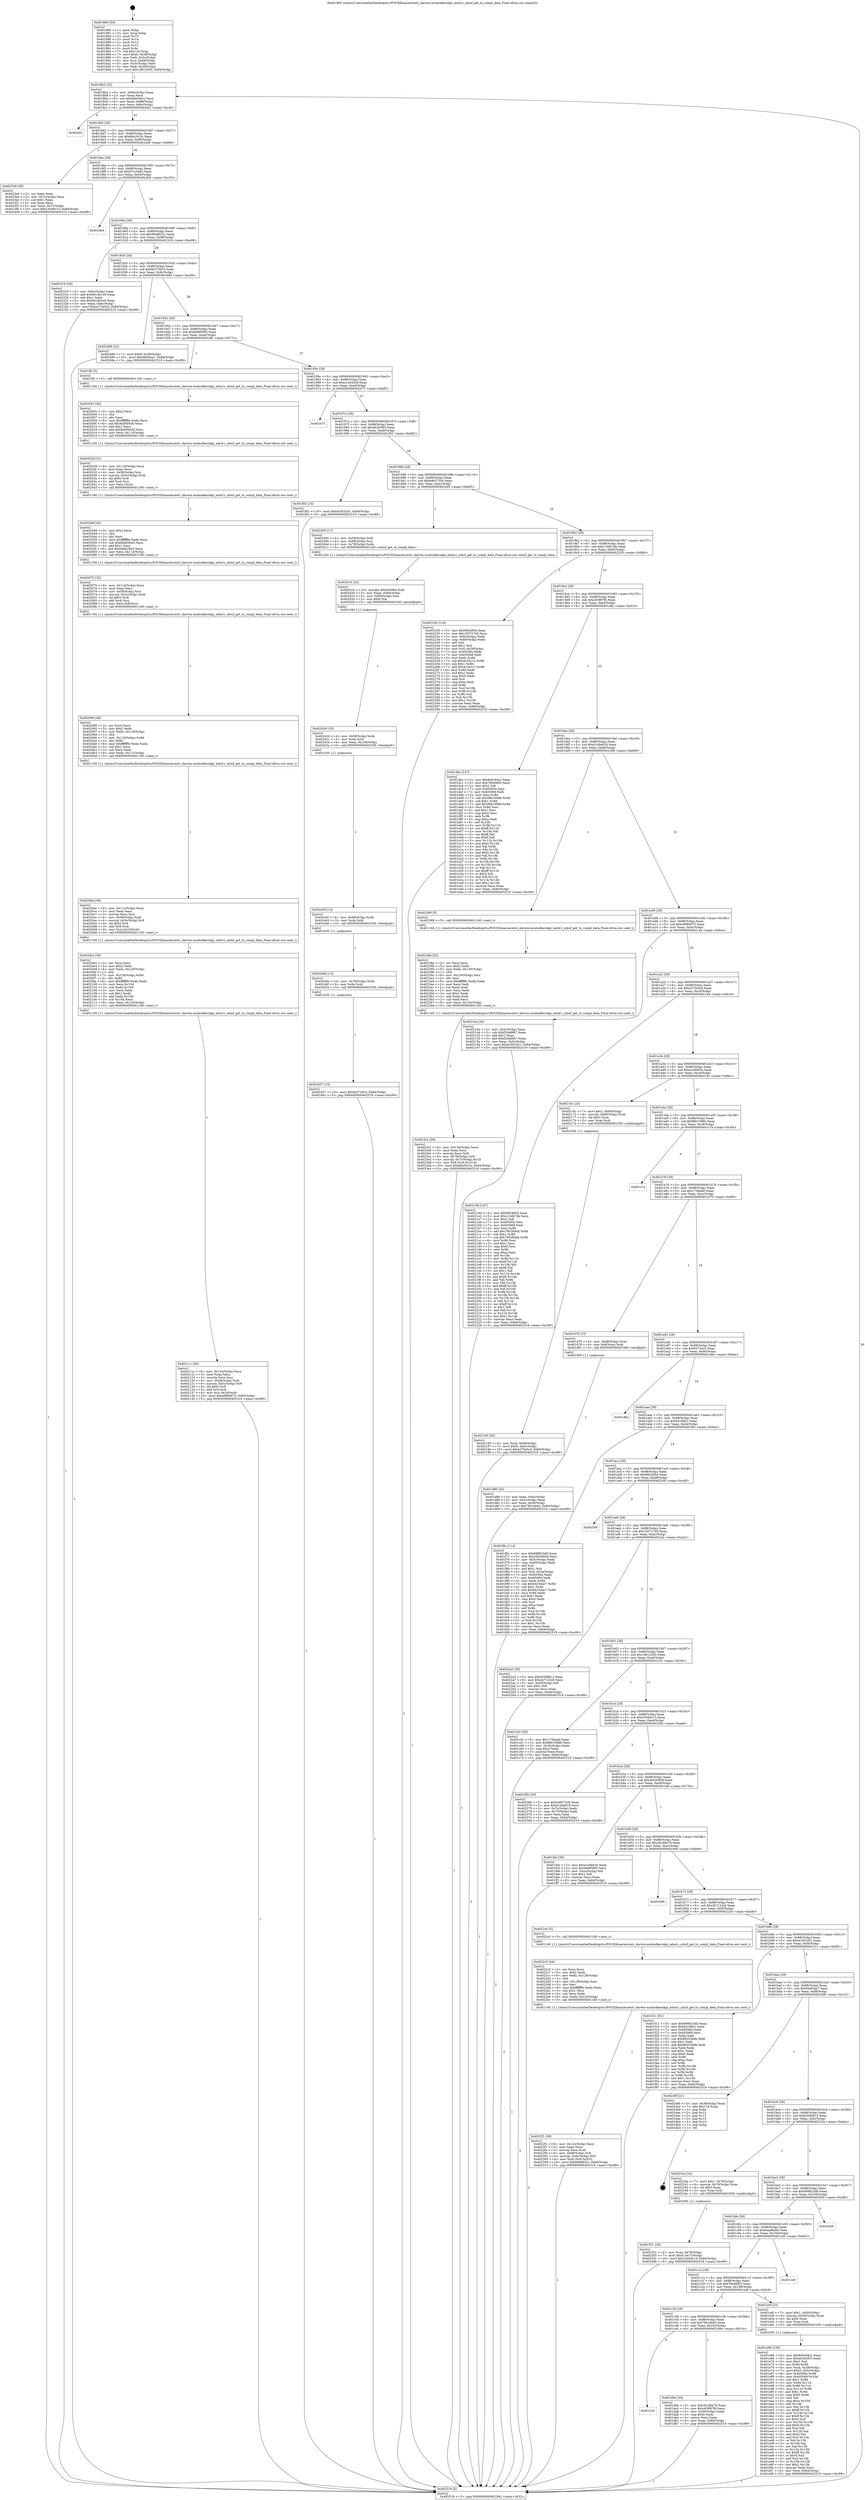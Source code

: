 digraph "0x401880" {
  label = "0x401880 (/mnt/c/Users/mathe/Desktop/tcc/POCII/binaries/extr_darwin-xnubsdkernkpi_mbuf.c_mbuf_get_tx_compl_data_Final-ollvm.out::main(0))"
  labelloc = "t"
  node[shape=record]

  Entry [label="",width=0.3,height=0.3,shape=circle,fillcolor=black,style=filled]
  "0x4018b2" [label="{
     0x4018b2 [32]\l
     | [instrs]\l
     &nbsp;&nbsp;0x4018b2 \<+6\>: mov -0x84(%rbp),%eax\l
     &nbsp;&nbsp;0x4018b8 \<+2\>: mov %eax,%ecx\l
     &nbsp;&nbsp;0x4018ba \<+6\>: sub $0x840c94c2,%ecx\l
     &nbsp;&nbsp;0x4018c0 \<+6\>: mov %eax,-0x88(%rbp)\l
     &nbsp;&nbsp;0x4018c6 \<+6\>: mov %ecx,-0x8c(%rbp)\l
     &nbsp;&nbsp;0x4018cc \<+6\>: je 00000000004024cf \<main+0xc4f\>\l
  }"]
  "0x4024cf" [label="{
     0x4024cf\l
  }", style=dashed]
  "0x4018d2" [label="{
     0x4018d2 [28]\l
     | [instrs]\l
     &nbsp;&nbsp;0x4018d2 \<+5\>: jmp 00000000004018d7 \<main+0x57\>\l
     &nbsp;&nbsp;0x4018d7 \<+6\>: mov -0x88(%rbp),%eax\l
     &nbsp;&nbsp;0x4018dd \<+5\>: sub $0x8da35c3c,%eax\l
     &nbsp;&nbsp;0x4018e2 \<+6\>: mov %eax,-0x90(%rbp)\l
     &nbsp;&nbsp;0x4018e8 \<+6\>: je 00000000004023e9 \<main+0xb69\>\l
  }"]
  Exit [label="",width=0.3,height=0.3,shape=circle,fillcolor=black,style=filled,peripheries=2]
  "0x4023e9" [label="{
     0x4023e9 [28]\l
     | [instrs]\l
     &nbsp;&nbsp;0x4023e9 \<+2\>: xor %eax,%eax\l
     &nbsp;&nbsp;0x4023eb \<+3\>: mov -0x7c(%rbp),%ecx\l
     &nbsp;&nbsp;0x4023ee \<+3\>: sub $0x1,%eax\l
     &nbsp;&nbsp;0x4023f1 \<+2\>: sub %eax,%ecx\l
     &nbsp;&nbsp;0x4023f3 \<+3\>: mov %ecx,-0x7c(%rbp)\l
     &nbsp;&nbsp;0x4023f6 \<+10\>: movl $0x23449c13,-0x84(%rbp)\l
     &nbsp;&nbsp;0x402400 \<+5\>: jmp 0000000000402519 \<main+0xc99\>\l
  }"]
  "0x4018ee" [label="{
     0x4018ee [28]\l
     | [instrs]\l
     &nbsp;&nbsp;0x4018ee \<+5\>: jmp 00000000004018f3 \<main+0x73\>\l
     &nbsp;&nbsp;0x4018f3 \<+6\>: mov -0x88(%rbp),%eax\l
     &nbsp;&nbsp;0x4018f9 \<+5\>: sub $0x97cc5a45,%eax\l
     &nbsp;&nbsp;0x4018fe \<+6\>: mov %eax,-0x94(%rbp)\l
     &nbsp;&nbsp;0x401904 \<+6\>: je 00000000004024b4 \<main+0xc34\>\l
  }"]
  "0x402457" [label="{
     0x402457 [15]\l
     | [instrs]\l
     &nbsp;&nbsp;0x402457 \<+10\>: movl $0x9a3700c3,-0x84(%rbp)\l
     &nbsp;&nbsp;0x402461 \<+5\>: jmp 0000000000402519 \<main+0xc99\>\l
  }"]
  "0x4024b4" [label="{
     0x4024b4\l
  }", style=dashed]
  "0x40190a" [label="{
     0x40190a [28]\l
     | [instrs]\l
     &nbsp;&nbsp;0x40190a \<+5\>: jmp 000000000040190f \<main+0x8f\>\l
     &nbsp;&nbsp;0x40190f \<+6\>: mov -0x88(%rbp),%eax\l
     &nbsp;&nbsp;0x401915 \<+5\>: sub $0x9948832c,%eax\l
     &nbsp;&nbsp;0x40191a \<+6\>: mov %eax,-0x98(%rbp)\l
     &nbsp;&nbsp;0x401920 \<+6\>: je 0000000000402318 \<main+0xa98\>\l
  }"]
  "0x40244b" [label="{
     0x40244b [12]\l
     | [instrs]\l
     &nbsp;&nbsp;0x40244b \<+4\>: mov -0x78(%rbp),%rdx\l
     &nbsp;&nbsp;0x40244f \<+3\>: mov %rdx,%rdi\l
     &nbsp;&nbsp;0x402452 \<+5\>: call 0000000000401030 \<free@plt\>\l
     | [calls]\l
     &nbsp;&nbsp;0x401030 \{1\} (unknown)\l
  }"]
  "0x402318" [label="{
     0x402318 [34]\l
     | [instrs]\l
     &nbsp;&nbsp;0x402318 \<+3\>: mov -0x6c(%rbp),%eax\l
     &nbsp;&nbsp;0x40231b \<+5\>: add $0x9d14b1e0,%eax\l
     &nbsp;&nbsp;0x402320 \<+3\>: add $0x1,%eax\l
     &nbsp;&nbsp;0x402323 \<+5\>: sub $0x9d14b1e0,%eax\l
     &nbsp;&nbsp;0x402328 \<+3\>: mov %eax,-0x6c(%rbp)\l
     &nbsp;&nbsp;0x40232b \<+10\>: movl $0xe275e5cd,-0x84(%rbp)\l
     &nbsp;&nbsp;0x402335 \<+5\>: jmp 0000000000402519 \<main+0xc99\>\l
  }"]
  "0x401926" [label="{
     0x401926 [28]\l
     | [instrs]\l
     &nbsp;&nbsp;0x401926 \<+5\>: jmp 000000000040192b \<main+0xab\>\l
     &nbsp;&nbsp;0x40192b \<+6\>: mov -0x88(%rbp),%eax\l
     &nbsp;&nbsp;0x401931 \<+5\>: sub $0x9a3700c3,%eax\l
     &nbsp;&nbsp;0x401936 \<+6\>: mov %eax,-0x9c(%rbp)\l
     &nbsp;&nbsp;0x40193c \<+6\>: je 0000000000402489 \<main+0xc09\>\l
  }"]
  "0x40243f" [label="{
     0x40243f [12]\l
     | [instrs]\l
     &nbsp;&nbsp;0x40243f \<+4\>: mov -0x68(%rbp),%rdx\l
     &nbsp;&nbsp;0x402443 \<+3\>: mov %rdx,%rdi\l
     &nbsp;&nbsp;0x402446 \<+5\>: call 0000000000401030 \<free@plt\>\l
     | [calls]\l
     &nbsp;&nbsp;0x401030 \{1\} (unknown)\l
  }"]
  "0x402489" [label="{
     0x402489 [22]\l
     | [instrs]\l
     &nbsp;&nbsp;0x402489 \<+7\>: movl $0x0,-0x38(%rbp)\l
     &nbsp;&nbsp;0x402490 \<+10\>: movl $0x5fa00aa7,-0x84(%rbp)\l
     &nbsp;&nbsp;0x40249a \<+5\>: jmp 0000000000402519 \<main+0xc99\>\l
  }"]
  "0x401942" [label="{
     0x401942 [28]\l
     | [instrs]\l
     &nbsp;&nbsp;0x401942 \<+5\>: jmp 0000000000401947 \<main+0xc7\>\l
     &nbsp;&nbsp;0x401947 \<+6\>: mov -0x88(%rbp),%eax\l
     &nbsp;&nbsp;0x40194d \<+5\>: sub $0x9a685f05,%eax\l
     &nbsp;&nbsp;0x401952 \<+6\>: mov %eax,-0xa0(%rbp)\l
     &nbsp;&nbsp;0x401958 \<+6\>: je 0000000000401ffc \<main+0x77c\>\l
  }"]
  "0x40242d" [label="{
     0x40242d [18]\l
     | [instrs]\l
     &nbsp;&nbsp;0x40242d \<+4\>: mov -0x58(%rbp),%rdx\l
     &nbsp;&nbsp;0x402431 \<+3\>: mov %rdx,%rdi\l
     &nbsp;&nbsp;0x402434 \<+6\>: mov %eax,-0x138(%rbp)\l
     &nbsp;&nbsp;0x40243a \<+5\>: call 0000000000401030 \<free@plt\>\l
     | [calls]\l
     &nbsp;&nbsp;0x401030 \{1\} (unknown)\l
  }"]
  "0x401ffc" [label="{
     0x401ffc [5]\l
     | [instrs]\l
     &nbsp;&nbsp;0x401ffc \<+5\>: call 0000000000401160 \<next_i\>\l
     | [calls]\l
     &nbsp;&nbsp;0x401160 \{1\} (/mnt/c/Users/mathe/Desktop/tcc/POCII/binaries/extr_darwin-xnubsdkernkpi_mbuf.c_mbuf_get_tx_compl_data_Final-ollvm.out::next_i)\l
  }"]
  "0x40195e" [label="{
     0x40195e [28]\l
     | [instrs]\l
     &nbsp;&nbsp;0x40195e \<+5\>: jmp 0000000000401963 \<main+0xe3\>\l
     &nbsp;&nbsp;0x401963 \<+6\>: mov -0x88(%rbp),%eax\l
     &nbsp;&nbsp;0x401969 \<+5\>: sub $0xa14445c8,%eax\l
     &nbsp;&nbsp;0x40196e \<+6\>: mov %eax,-0xa4(%rbp)\l
     &nbsp;&nbsp;0x401974 \<+6\>: je 0000000000402475 \<main+0xbf5\>\l
  }"]
  "0x402416" [label="{
     0x402416 [23]\l
     | [instrs]\l
     &nbsp;&nbsp;0x402416 \<+10\>: movabs $0x4030b6,%rdi\l
     &nbsp;&nbsp;0x402420 \<+3\>: mov %eax,-0x80(%rbp)\l
     &nbsp;&nbsp;0x402423 \<+3\>: mov -0x80(%rbp),%esi\l
     &nbsp;&nbsp;0x402426 \<+2\>: mov $0x0,%al\l
     &nbsp;&nbsp;0x402428 \<+5\>: call 0000000000401040 \<printf@plt\>\l
     | [calls]\l
     &nbsp;&nbsp;0x401040 \{1\} (unknown)\l
  }"]
  "0x402475" [label="{
     0x402475\l
  }", style=dashed]
  "0x40197a" [label="{
     0x40197a [28]\l
     | [instrs]\l
     &nbsp;&nbsp;0x40197a \<+5\>: jmp 000000000040197f \<main+0xff\>\l
     &nbsp;&nbsp;0x40197f \<+6\>: mov -0x88(%rbp),%eax\l
     &nbsp;&nbsp;0x401985 \<+5\>: sub $0xa629cf03,%eax\l
     &nbsp;&nbsp;0x40198a \<+6\>: mov %eax,-0xa8(%rbp)\l
     &nbsp;&nbsp;0x401990 \<+6\>: je 0000000000401f02 \<main+0x682\>\l
  }"]
  "0x4023c2" [label="{
     0x4023c2 [39]\l
     | [instrs]\l
     &nbsp;&nbsp;0x4023c2 \<+6\>: mov -0x134(%rbp),%ecx\l
     &nbsp;&nbsp;0x4023c8 \<+3\>: imul %eax,%ecx\l
     &nbsp;&nbsp;0x4023cb \<+3\>: movslq %ecx,%r8\l
     &nbsp;&nbsp;0x4023ce \<+4\>: mov -0x78(%rbp),%r9\l
     &nbsp;&nbsp;0x4023d2 \<+4\>: movslq -0x7c(%rbp),%r10\l
     &nbsp;&nbsp;0x4023d6 \<+4\>: mov %r8,(%r9,%r10,8)\l
     &nbsp;&nbsp;0x4023da \<+10\>: movl $0x8da35c3c,-0x84(%rbp)\l
     &nbsp;&nbsp;0x4023e4 \<+5\>: jmp 0000000000402519 \<main+0xc99\>\l
  }"]
  "0x401f02" [label="{
     0x401f02 [15]\l
     | [instrs]\l
     &nbsp;&nbsp;0x401f02 \<+10\>: movl $0x4c5032b1,-0x84(%rbp)\l
     &nbsp;&nbsp;0x401f0c \<+5\>: jmp 0000000000402519 \<main+0xc99\>\l
  }"]
  "0x401996" [label="{
     0x401996 [28]\l
     | [instrs]\l
     &nbsp;&nbsp;0x401996 \<+5\>: jmp 000000000040199b \<main+0x11b\>\l
     &nbsp;&nbsp;0x40199b \<+6\>: mov -0x88(%rbp),%eax\l
     &nbsp;&nbsp;0x4019a1 \<+5\>: sub $0xb46575cb,%eax\l
     &nbsp;&nbsp;0x4019a6 \<+6\>: mov %eax,-0xac(%rbp)\l
     &nbsp;&nbsp;0x4019ac \<+6\>: je 0000000000402405 \<main+0xb85\>\l
  }"]
  "0x40238e" [label="{
     0x40238e [52]\l
     | [instrs]\l
     &nbsp;&nbsp;0x40238e \<+2\>: xor %ecx,%ecx\l
     &nbsp;&nbsp;0x402390 \<+5\>: mov $0x2,%edx\l
     &nbsp;&nbsp;0x402395 \<+6\>: mov %edx,-0x130(%rbp)\l
     &nbsp;&nbsp;0x40239b \<+1\>: cltd\l
     &nbsp;&nbsp;0x40239c \<+6\>: mov -0x130(%rbp),%esi\l
     &nbsp;&nbsp;0x4023a2 \<+2\>: idiv %esi\l
     &nbsp;&nbsp;0x4023a4 \<+6\>: imul $0xfffffffe,%edx,%edx\l
     &nbsp;&nbsp;0x4023aa \<+2\>: mov %ecx,%edi\l
     &nbsp;&nbsp;0x4023ac \<+2\>: sub %edx,%edi\l
     &nbsp;&nbsp;0x4023ae \<+2\>: mov %ecx,%edx\l
     &nbsp;&nbsp;0x4023b0 \<+3\>: sub $0x1,%edx\l
     &nbsp;&nbsp;0x4023b3 \<+2\>: add %edx,%edi\l
     &nbsp;&nbsp;0x4023b5 \<+2\>: sub %edi,%ecx\l
     &nbsp;&nbsp;0x4023b7 \<+6\>: mov %ecx,-0x134(%rbp)\l
     &nbsp;&nbsp;0x4023bd \<+5\>: call 0000000000401160 \<next_i\>\l
     | [calls]\l
     &nbsp;&nbsp;0x401160 \{1\} (/mnt/c/Users/mathe/Desktop/tcc/POCII/binaries/extr_darwin-xnubsdkernkpi_mbuf.c_mbuf_get_tx_compl_data_Final-ollvm.out::next_i)\l
  }"]
  "0x402405" [label="{
     0x402405 [17]\l
     | [instrs]\l
     &nbsp;&nbsp;0x402405 \<+4\>: mov -0x58(%rbp),%rdi\l
     &nbsp;&nbsp;0x402409 \<+4\>: mov -0x68(%rbp),%rsi\l
     &nbsp;&nbsp;0x40240d \<+4\>: mov -0x78(%rbp),%rdx\l
     &nbsp;&nbsp;0x402411 \<+5\>: call 0000000000401240 \<mbuf_get_tx_compl_data\>\l
     | [calls]\l
     &nbsp;&nbsp;0x401240 \{1\} (/mnt/c/Users/mathe/Desktop/tcc/POCII/binaries/extr_darwin-xnubsdkernkpi_mbuf.c_mbuf_get_tx_compl_data_Final-ollvm.out::mbuf_get_tx_compl_data)\l
  }"]
  "0x4019b2" [label="{
     0x4019b2 [28]\l
     | [instrs]\l
     &nbsp;&nbsp;0x4019b2 \<+5\>: jmp 00000000004019b7 \<main+0x137\>\l
     &nbsp;&nbsp;0x4019b7 \<+6\>: mov -0x88(%rbp),%eax\l
     &nbsp;&nbsp;0x4019bd \<+5\>: sub $0xc13db7db,%eax\l
     &nbsp;&nbsp;0x4019c2 \<+6\>: mov %eax,-0xb0(%rbp)\l
     &nbsp;&nbsp;0x4019c8 \<+6\>: je 0000000000402230 \<main+0x9b0\>\l
  }"]
  "0x402351" [label="{
     0x402351 [26]\l
     | [instrs]\l
     &nbsp;&nbsp;0x402351 \<+4\>: mov %rax,-0x78(%rbp)\l
     &nbsp;&nbsp;0x402355 \<+7\>: movl $0x0,-0x7c(%rbp)\l
     &nbsp;&nbsp;0x40235c \<+10\>: movl $0x23449c13,-0x84(%rbp)\l
     &nbsp;&nbsp;0x402366 \<+5\>: jmp 0000000000402519 \<main+0xc99\>\l
  }"]
  "0x402230" [label="{
     0x402230 [114]\l
     | [instrs]\l
     &nbsp;&nbsp;0x402230 \<+5\>: mov $0x9924854,%eax\l
     &nbsp;&nbsp;0x402235 \<+5\>: mov $0x193727d5,%ecx\l
     &nbsp;&nbsp;0x40223a \<+3\>: mov -0x6c(%rbp),%edx\l
     &nbsp;&nbsp;0x40223d \<+3\>: cmp -0x60(%rbp),%edx\l
     &nbsp;&nbsp;0x402240 \<+4\>: setl %sil\l
     &nbsp;&nbsp;0x402244 \<+4\>: and $0x1,%sil\l
     &nbsp;&nbsp;0x402248 \<+4\>: mov %sil,-0x29(%rbp)\l
     &nbsp;&nbsp;0x40224c \<+7\>: mov 0x405064,%edx\l
     &nbsp;&nbsp;0x402253 \<+7\>: mov 0x405068,%edi\l
     &nbsp;&nbsp;0x40225a \<+3\>: mov %edx,%r8d\l
     &nbsp;&nbsp;0x40225d \<+7\>: sub $0x4c34212,%r8d\l
     &nbsp;&nbsp;0x402264 \<+4\>: sub $0x1,%r8d\l
     &nbsp;&nbsp;0x402268 \<+7\>: add $0x4c34212,%r8d\l
     &nbsp;&nbsp;0x40226f \<+4\>: imul %r8d,%edx\l
     &nbsp;&nbsp;0x402273 \<+3\>: and $0x1,%edx\l
     &nbsp;&nbsp;0x402276 \<+3\>: cmp $0x0,%edx\l
     &nbsp;&nbsp;0x402279 \<+4\>: sete %sil\l
     &nbsp;&nbsp;0x40227d \<+3\>: cmp $0xa,%edi\l
     &nbsp;&nbsp;0x402280 \<+4\>: setl %r9b\l
     &nbsp;&nbsp;0x402284 \<+3\>: mov %sil,%r10b\l
     &nbsp;&nbsp;0x402287 \<+3\>: and %r9b,%r10b\l
     &nbsp;&nbsp;0x40228a \<+3\>: xor %r9b,%sil\l
     &nbsp;&nbsp;0x40228d \<+3\>: or %sil,%r10b\l
     &nbsp;&nbsp;0x402290 \<+4\>: test $0x1,%r10b\l
     &nbsp;&nbsp;0x402294 \<+3\>: cmovne %ecx,%eax\l
     &nbsp;&nbsp;0x402297 \<+6\>: mov %eax,-0x84(%rbp)\l
     &nbsp;&nbsp;0x40229d \<+5\>: jmp 0000000000402519 \<main+0xc99\>\l
  }"]
  "0x4019ce" [label="{
     0x4019ce [28]\l
     | [instrs]\l
     &nbsp;&nbsp;0x4019ce \<+5\>: jmp 00000000004019d3 \<main+0x153\>\l
     &nbsp;&nbsp;0x4019d3 \<+6\>: mov -0x88(%rbp),%eax\l
     &nbsp;&nbsp;0x4019d9 \<+5\>: sub $0xc63997f6,%eax\l
     &nbsp;&nbsp;0x4019de \<+6\>: mov %eax,-0xb4(%rbp)\l
     &nbsp;&nbsp;0x4019e4 \<+6\>: je 0000000000401dbc \<main+0x53c\>\l
  }"]
  "0x4022f1" [label="{
     0x4022f1 [39]\l
     | [instrs]\l
     &nbsp;&nbsp;0x4022f1 \<+6\>: mov -0x12c(%rbp),%ecx\l
     &nbsp;&nbsp;0x4022f7 \<+3\>: imul %eax,%ecx\l
     &nbsp;&nbsp;0x4022fa \<+3\>: movslq %ecx,%rdi\l
     &nbsp;&nbsp;0x4022fd \<+4\>: mov -0x68(%rbp),%r8\l
     &nbsp;&nbsp;0x402301 \<+4\>: movslq -0x6c(%rbp),%r9\l
     &nbsp;&nbsp;0x402305 \<+4\>: mov %rdi,(%r8,%r9,8)\l
     &nbsp;&nbsp;0x402309 \<+10\>: movl $0x9948832c,-0x84(%rbp)\l
     &nbsp;&nbsp;0x402313 \<+5\>: jmp 0000000000402519 \<main+0xc99\>\l
  }"]
  "0x401dbc" [label="{
     0x401dbc [147]\l
     | [instrs]\l
     &nbsp;&nbsp;0x401dbc \<+5\>: mov $0x840c94c2,%eax\l
     &nbsp;&nbsp;0x401dc1 \<+5\>: mov $0x76646f65,%ecx\l
     &nbsp;&nbsp;0x401dc6 \<+2\>: mov $0x1,%dl\l
     &nbsp;&nbsp;0x401dc8 \<+7\>: mov 0x405064,%esi\l
     &nbsp;&nbsp;0x401dcf \<+7\>: mov 0x405068,%edi\l
     &nbsp;&nbsp;0x401dd6 \<+3\>: mov %esi,%r8d\l
     &nbsp;&nbsp;0x401dd9 \<+7\>: sub $0x49b1008b,%r8d\l
     &nbsp;&nbsp;0x401de0 \<+4\>: sub $0x1,%r8d\l
     &nbsp;&nbsp;0x401de4 \<+7\>: add $0x49b1008b,%r8d\l
     &nbsp;&nbsp;0x401deb \<+4\>: imul %r8d,%esi\l
     &nbsp;&nbsp;0x401def \<+3\>: and $0x1,%esi\l
     &nbsp;&nbsp;0x401df2 \<+3\>: cmp $0x0,%esi\l
     &nbsp;&nbsp;0x401df5 \<+4\>: sete %r9b\l
     &nbsp;&nbsp;0x401df9 \<+3\>: cmp $0xa,%edi\l
     &nbsp;&nbsp;0x401dfc \<+4\>: setl %r10b\l
     &nbsp;&nbsp;0x401e00 \<+3\>: mov %r9b,%r11b\l
     &nbsp;&nbsp;0x401e03 \<+4\>: xor $0xff,%r11b\l
     &nbsp;&nbsp;0x401e07 \<+3\>: mov %r10b,%bl\l
     &nbsp;&nbsp;0x401e0a \<+3\>: xor $0xff,%bl\l
     &nbsp;&nbsp;0x401e0d \<+3\>: xor $0x0,%dl\l
     &nbsp;&nbsp;0x401e10 \<+3\>: mov %r11b,%r14b\l
     &nbsp;&nbsp;0x401e13 \<+4\>: and $0x0,%r14b\l
     &nbsp;&nbsp;0x401e17 \<+3\>: and %dl,%r9b\l
     &nbsp;&nbsp;0x401e1a \<+3\>: mov %bl,%r15b\l
     &nbsp;&nbsp;0x401e1d \<+4\>: and $0x0,%r15b\l
     &nbsp;&nbsp;0x401e21 \<+3\>: and %dl,%r10b\l
     &nbsp;&nbsp;0x401e24 \<+3\>: or %r9b,%r14b\l
     &nbsp;&nbsp;0x401e27 \<+3\>: or %r10b,%r15b\l
     &nbsp;&nbsp;0x401e2a \<+3\>: xor %r15b,%r14b\l
     &nbsp;&nbsp;0x401e2d \<+3\>: or %bl,%r11b\l
     &nbsp;&nbsp;0x401e30 \<+4\>: xor $0xff,%r11b\l
     &nbsp;&nbsp;0x401e34 \<+3\>: or $0x0,%dl\l
     &nbsp;&nbsp;0x401e37 \<+3\>: and %dl,%r11b\l
     &nbsp;&nbsp;0x401e3a \<+3\>: or %r11b,%r14b\l
     &nbsp;&nbsp;0x401e3d \<+4\>: test $0x1,%r14b\l
     &nbsp;&nbsp;0x401e41 \<+3\>: cmovne %ecx,%eax\l
     &nbsp;&nbsp;0x401e44 \<+6\>: mov %eax,-0x84(%rbp)\l
     &nbsp;&nbsp;0x401e4a \<+5\>: jmp 0000000000402519 \<main+0xc99\>\l
  }"]
  "0x4019ea" [label="{
     0x4019ea [28]\l
     | [instrs]\l
     &nbsp;&nbsp;0x4019ea \<+5\>: jmp 00000000004019ef \<main+0x16f\>\l
     &nbsp;&nbsp;0x4019ef \<+6\>: mov -0x88(%rbp),%eax\l
     &nbsp;&nbsp;0x4019f5 \<+5\>: sub $0xd1d0a818,%eax\l
     &nbsp;&nbsp;0x4019fa \<+6\>: mov %eax,-0xb8(%rbp)\l
     &nbsp;&nbsp;0x401a00 \<+6\>: je 0000000000402389 \<main+0xb09\>\l
  }"]
  "0x4022c5" [label="{
     0x4022c5 [44]\l
     | [instrs]\l
     &nbsp;&nbsp;0x4022c5 \<+2\>: xor %ecx,%ecx\l
     &nbsp;&nbsp;0x4022c7 \<+5\>: mov $0x2,%edx\l
     &nbsp;&nbsp;0x4022cc \<+6\>: mov %edx,-0x128(%rbp)\l
     &nbsp;&nbsp;0x4022d2 \<+1\>: cltd\l
     &nbsp;&nbsp;0x4022d3 \<+6\>: mov -0x128(%rbp),%esi\l
     &nbsp;&nbsp;0x4022d9 \<+2\>: idiv %esi\l
     &nbsp;&nbsp;0x4022db \<+6\>: imul $0xfffffffe,%edx,%edx\l
     &nbsp;&nbsp;0x4022e1 \<+3\>: sub $0x1,%ecx\l
     &nbsp;&nbsp;0x4022e4 \<+2\>: sub %ecx,%edx\l
     &nbsp;&nbsp;0x4022e6 \<+6\>: mov %edx,-0x12c(%rbp)\l
     &nbsp;&nbsp;0x4022ec \<+5\>: call 0000000000401160 \<next_i\>\l
     | [calls]\l
     &nbsp;&nbsp;0x401160 \{1\} (/mnt/c/Users/mathe/Desktop/tcc/POCII/binaries/extr_darwin-xnubsdkernkpi_mbuf.c_mbuf_get_tx_compl_data_Final-ollvm.out::next_i)\l
  }"]
  "0x402389" [label="{
     0x402389 [5]\l
     | [instrs]\l
     &nbsp;&nbsp;0x402389 \<+5\>: call 0000000000401160 \<next_i\>\l
     | [calls]\l
     &nbsp;&nbsp;0x401160 \{1\} (/mnt/c/Users/mathe/Desktop/tcc/POCII/binaries/extr_darwin-xnubsdkernkpi_mbuf.c_mbuf_get_tx_compl_data_Final-ollvm.out::next_i)\l
  }"]
  "0x401a06" [label="{
     0x401a06 [28]\l
     | [instrs]\l
     &nbsp;&nbsp;0x401a06 \<+5\>: jmp 0000000000401a0b \<main+0x18b\>\l
     &nbsp;&nbsp;0x401a0b \<+6\>: mov -0x88(%rbp),%eax\l
     &nbsp;&nbsp;0x401a11 \<+5\>: sub $0xe0984875,%eax\l
     &nbsp;&nbsp;0x401a16 \<+6\>: mov %eax,-0xbc(%rbp)\l
     &nbsp;&nbsp;0x401a1c \<+6\>: je 000000000040214a \<main+0x8ca\>\l
  }"]
  "0x402183" [label="{
     0x402183 [26]\l
     | [instrs]\l
     &nbsp;&nbsp;0x402183 \<+4\>: mov %rax,-0x68(%rbp)\l
     &nbsp;&nbsp;0x402187 \<+7\>: movl $0x0,-0x6c(%rbp)\l
     &nbsp;&nbsp;0x40218e \<+10\>: movl $0xe275e5cd,-0x84(%rbp)\l
     &nbsp;&nbsp;0x402198 \<+5\>: jmp 0000000000402519 \<main+0xc99\>\l
  }"]
  "0x40214a" [label="{
     0x40214a [34]\l
     | [instrs]\l
     &nbsp;&nbsp;0x40214a \<+3\>: mov -0x5c(%rbp),%eax\l
     &nbsp;&nbsp;0x40214d \<+5\>: sub $0xf20dd667,%eax\l
     &nbsp;&nbsp;0x402152 \<+3\>: add $0x1,%eax\l
     &nbsp;&nbsp;0x402155 \<+5\>: add $0xf20dd667,%eax\l
     &nbsp;&nbsp;0x40215a \<+3\>: mov %eax,-0x5c(%rbp)\l
     &nbsp;&nbsp;0x40215d \<+10\>: movl $0x4c5032b1,-0x84(%rbp)\l
     &nbsp;&nbsp;0x402167 \<+5\>: jmp 0000000000402519 \<main+0xc99\>\l
  }"]
  "0x401a22" [label="{
     0x401a22 [28]\l
     | [instrs]\l
     &nbsp;&nbsp;0x401a22 \<+5\>: jmp 0000000000401a27 \<main+0x1a7\>\l
     &nbsp;&nbsp;0x401a27 \<+6\>: mov -0x88(%rbp),%eax\l
     &nbsp;&nbsp;0x401a2d \<+5\>: sub $0xe275e5cd,%eax\l
     &nbsp;&nbsp;0x401a32 \<+6\>: mov %eax,-0xc0(%rbp)\l
     &nbsp;&nbsp;0x401a38 \<+6\>: je 000000000040219d \<main+0x91d\>\l
  }"]
  "0x40211c" [label="{
     0x40211c [46]\l
     | [instrs]\l
     &nbsp;&nbsp;0x40211c \<+6\>: mov -0x124(%rbp),%ecx\l
     &nbsp;&nbsp;0x402122 \<+3\>: imul %eax,%ecx\l
     &nbsp;&nbsp;0x402125 \<+3\>: movslq %ecx,%rsi\l
     &nbsp;&nbsp;0x402128 \<+4\>: mov -0x58(%rbp),%rdi\l
     &nbsp;&nbsp;0x40212c \<+4\>: movslq -0x5c(%rbp),%r9\l
     &nbsp;&nbsp;0x402130 \<+4\>: shl $0x5,%r9\l
     &nbsp;&nbsp;0x402134 \<+3\>: add %r9,%rdi\l
     &nbsp;&nbsp;0x402137 \<+4\>: mov %rsi,0x18(%rdi)\l
     &nbsp;&nbsp;0x40213b \<+10\>: movl $0xe0984875,-0x84(%rbp)\l
     &nbsp;&nbsp;0x402145 \<+5\>: jmp 0000000000402519 \<main+0xc99\>\l
  }"]
  "0x40219d" [label="{
     0x40219d [147]\l
     | [instrs]\l
     &nbsp;&nbsp;0x40219d \<+5\>: mov $0x9924854,%eax\l
     &nbsp;&nbsp;0x4021a2 \<+5\>: mov $0xc13db7db,%ecx\l
     &nbsp;&nbsp;0x4021a7 \<+2\>: mov $0x1,%dl\l
     &nbsp;&nbsp;0x4021a9 \<+7\>: mov 0x405064,%esi\l
     &nbsp;&nbsp;0x4021b0 \<+7\>: mov 0x405068,%edi\l
     &nbsp;&nbsp;0x4021b7 \<+3\>: mov %esi,%r8d\l
     &nbsp;&nbsp;0x4021ba \<+7\>: add $0x78028ddd,%r8d\l
     &nbsp;&nbsp;0x4021c1 \<+4\>: sub $0x1,%r8d\l
     &nbsp;&nbsp;0x4021c5 \<+7\>: sub $0x78028ddd,%r8d\l
     &nbsp;&nbsp;0x4021cc \<+4\>: imul %r8d,%esi\l
     &nbsp;&nbsp;0x4021d0 \<+3\>: and $0x1,%esi\l
     &nbsp;&nbsp;0x4021d3 \<+3\>: cmp $0x0,%esi\l
     &nbsp;&nbsp;0x4021d6 \<+4\>: sete %r9b\l
     &nbsp;&nbsp;0x4021da \<+3\>: cmp $0xa,%edi\l
     &nbsp;&nbsp;0x4021dd \<+4\>: setl %r10b\l
     &nbsp;&nbsp;0x4021e1 \<+3\>: mov %r9b,%r11b\l
     &nbsp;&nbsp;0x4021e4 \<+4\>: xor $0xff,%r11b\l
     &nbsp;&nbsp;0x4021e8 \<+3\>: mov %r10b,%bl\l
     &nbsp;&nbsp;0x4021eb \<+3\>: xor $0xff,%bl\l
     &nbsp;&nbsp;0x4021ee \<+3\>: xor $0x1,%dl\l
     &nbsp;&nbsp;0x4021f1 \<+3\>: mov %r11b,%r14b\l
     &nbsp;&nbsp;0x4021f4 \<+4\>: and $0xff,%r14b\l
     &nbsp;&nbsp;0x4021f8 \<+3\>: and %dl,%r9b\l
     &nbsp;&nbsp;0x4021fb \<+3\>: mov %bl,%r15b\l
     &nbsp;&nbsp;0x4021fe \<+4\>: and $0xff,%r15b\l
     &nbsp;&nbsp;0x402202 \<+3\>: and %dl,%r10b\l
     &nbsp;&nbsp;0x402205 \<+3\>: or %r9b,%r14b\l
     &nbsp;&nbsp;0x402208 \<+3\>: or %r10b,%r15b\l
     &nbsp;&nbsp;0x40220b \<+3\>: xor %r15b,%r14b\l
     &nbsp;&nbsp;0x40220e \<+3\>: or %bl,%r11b\l
     &nbsp;&nbsp;0x402211 \<+4\>: xor $0xff,%r11b\l
     &nbsp;&nbsp;0x402215 \<+3\>: or $0x1,%dl\l
     &nbsp;&nbsp;0x402218 \<+3\>: and %dl,%r11b\l
     &nbsp;&nbsp;0x40221b \<+3\>: or %r11b,%r14b\l
     &nbsp;&nbsp;0x40221e \<+4\>: test $0x1,%r14b\l
     &nbsp;&nbsp;0x402222 \<+3\>: cmovne %ecx,%eax\l
     &nbsp;&nbsp;0x402225 \<+6\>: mov %eax,-0x84(%rbp)\l
     &nbsp;&nbsp;0x40222b \<+5\>: jmp 0000000000402519 \<main+0xc99\>\l
  }"]
  "0x401a3e" [label="{
     0x401a3e [28]\l
     | [instrs]\l
     &nbsp;&nbsp;0x401a3e \<+5\>: jmp 0000000000401a43 \<main+0x1c3\>\l
     &nbsp;&nbsp;0x401a43 \<+6\>: mov -0x88(%rbp),%eax\l
     &nbsp;&nbsp;0x401a49 \<+5\>: sub $0xec26b03e,%eax\l
     &nbsp;&nbsp;0x401a4e \<+6\>: mov %eax,-0xc4(%rbp)\l
     &nbsp;&nbsp;0x401a54 \<+6\>: je 000000000040216c \<main+0x8ec\>\l
  }"]
  "0x4020e2" [label="{
     0x4020e2 [58]\l
     | [instrs]\l
     &nbsp;&nbsp;0x4020e2 \<+2\>: xor %ecx,%ecx\l
     &nbsp;&nbsp;0x4020e4 \<+5\>: mov $0x2,%edx\l
     &nbsp;&nbsp;0x4020e9 \<+6\>: mov %edx,-0x120(%rbp)\l
     &nbsp;&nbsp;0x4020ef \<+1\>: cltd\l
     &nbsp;&nbsp;0x4020f0 \<+7\>: mov -0x120(%rbp),%r8d\l
     &nbsp;&nbsp;0x4020f7 \<+3\>: idiv %r8d\l
     &nbsp;&nbsp;0x4020fa \<+6\>: imul $0xfffffffe,%edx,%edx\l
     &nbsp;&nbsp;0x402100 \<+3\>: mov %ecx,%r10d\l
     &nbsp;&nbsp;0x402103 \<+3\>: sub %edx,%r10d\l
     &nbsp;&nbsp;0x402106 \<+2\>: mov %ecx,%edx\l
     &nbsp;&nbsp;0x402108 \<+3\>: sub $0x1,%edx\l
     &nbsp;&nbsp;0x40210b \<+3\>: add %edx,%r10d\l
     &nbsp;&nbsp;0x40210e \<+3\>: sub %r10d,%ecx\l
     &nbsp;&nbsp;0x402111 \<+6\>: mov %ecx,-0x124(%rbp)\l
     &nbsp;&nbsp;0x402117 \<+5\>: call 0000000000401160 \<next_i\>\l
     | [calls]\l
     &nbsp;&nbsp;0x401160 \{1\} (/mnt/c/Users/mathe/Desktop/tcc/POCII/binaries/extr_darwin-xnubsdkernkpi_mbuf.c_mbuf_get_tx_compl_data_Final-ollvm.out::next_i)\l
  }"]
  "0x40216c" [label="{
     0x40216c [23]\l
     | [instrs]\l
     &nbsp;&nbsp;0x40216c \<+7\>: movl $0x1,-0x60(%rbp)\l
     &nbsp;&nbsp;0x402173 \<+4\>: movslq -0x60(%rbp),%rax\l
     &nbsp;&nbsp;0x402177 \<+4\>: shl $0x3,%rax\l
     &nbsp;&nbsp;0x40217b \<+3\>: mov %rax,%rdi\l
     &nbsp;&nbsp;0x40217e \<+5\>: call 0000000000401050 \<malloc@plt\>\l
     | [calls]\l
     &nbsp;&nbsp;0x401050 \{1\} (unknown)\l
  }"]
  "0x401a5a" [label="{
     0x401a5a [28]\l
     | [instrs]\l
     &nbsp;&nbsp;0x401a5a \<+5\>: jmp 0000000000401a5f \<main+0x1df\>\l
     &nbsp;&nbsp;0x401a5f \<+6\>: mov -0x88(%rbp),%eax\l
     &nbsp;&nbsp;0x401a65 \<+5\>: sub $0xf8610886,%eax\l
     &nbsp;&nbsp;0x401a6a \<+6\>: mov %eax,-0xc8(%rbp)\l
     &nbsp;&nbsp;0x401a70 \<+6\>: je 0000000000401c7a \<main+0x3fa\>\l
  }"]
  "0x4020be" [label="{
     0x4020be [36]\l
     | [instrs]\l
     &nbsp;&nbsp;0x4020be \<+6\>: mov -0x11c(%rbp),%ecx\l
     &nbsp;&nbsp;0x4020c4 \<+3\>: imul %eax,%ecx\l
     &nbsp;&nbsp;0x4020c7 \<+3\>: movslq %ecx,%rsi\l
     &nbsp;&nbsp;0x4020ca \<+4\>: mov -0x58(%rbp),%rdi\l
     &nbsp;&nbsp;0x4020ce \<+4\>: movslq -0x5c(%rbp),%r9\l
     &nbsp;&nbsp;0x4020d2 \<+4\>: shl $0x5,%r9\l
     &nbsp;&nbsp;0x4020d6 \<+3\>: add %r9,%rdi\l
     &nbsp;&nbsp;0x4020d9 \<+4\>: mov %rsi,0x10(%rdi)\l
     &nbsp;&nbsp;0x4020dd \<+5\>: call 0000000000401160 \<next_i\>\l
     | [calls]\l
     &nbsp;&nbsp;0x401160 \{1\} (/mnt/c/Users/mathe/Desktop/tcc/POCII/binaries/extr_darwin-xnubsdkernkpi_mbuf.c_mbuf_get_tx_compl_data_Final-ollvm.out::next_i)\l
  }"]
  "0x401c7a" [label="{
     0x401c7a\l
  }", style=dashed]
  "0x401a76" [label="{
     0x401a76 [28]\l
     | [instrs]\l
     &nbsp;&nbsp;0x401a76 \<+5\>: jmp 0000000000401a7b \<main+0x1fb\>\l
     &nbsp;&nbsp;0x401a7b \<+6\>: mov -0x88(%rbp),%eax\l
     &nbsp;&nbsp;0x401a81 \<+5\>: sub $0x170dadd,%eax\l
     &nbsp;&nbsp;0x401a86 \<+6\>: mov %eax,-0xcc(%rbp)\l
     &nbsp;&nbsp;0x401a8c \<+6\>: je 0000000000401d79 \<main+0x4f9\>\l
  }"]
  "0x402090" [label="{
     0x402090 [46]\l
     | [instrs]\l
     &nbsp;&nbsp;0x402090 \<+2\>: xor %ecx,%ecx\l
     &nbsp;&nbsp;0x402092 \<+5\>: mov $0x2,%edx\l
     &nbsp;&nbsp;0x402097 \<+6\>: mov %edx,-0x118(%rbp)\l
     &nbsp;&nbsp;0x40209d \<+1\>: cltd\l
     &nbsp;&nbsp;0x40209e \<+7\>: mov -0x118(%rbp),%r8d\l
     &nbsp;&nbsp;0x4020a5 \<+3\>: idiv %r8d\l
     &nbsp;&nbsp;0x4020a8 \<+6\>: imul $0xfffffffe,%edx,%edx\l
     &nbsp;&nbsp;0x4020ae \<+3\>: sub $0x1,%ecx\l
     &nbsp;&nbsp;0x4020b1 \<+2\>: sub %ecx,%edx\l
     &nbsp;&nbsp;0x4020b3 \<+6\>: mov %edx,-0x11c(%rbp)\l
     &nbsp;&nbsp;0x4020b9 \<+5\>: call 0000000000401160 \<next_i\>\l
     | [calls]\l
     &nbsp;&nbsp;0x401160 \{1\} (/mnt/c/Users/mathe/Desktop/tcc/POCII/binaries/extr_darwin-xnubsdkernkpi_mbuf.c_mbuf_get_tx_compl_data_Final-ollvm.out::next_i)\l
  }"]
  "0x401d79" [label="{
     0x401d79 [13]\l
     | [instrs]\l
     &nbsp;&nbsp;0x401d79 \<+4\>: mov -0x48(%rbp),%rax\l
     &nbsp;&nbsp;0x401d7d \<+4\>: mov 0x8(%rax),%rdi\l
     &nbsp;&nbsp;0x401d81 \<+5\>: call 0000000000401060 \<atoi@plt\>\l
     | [calls]\l
     &nbsp;&nbsp;0x401060 \{1\} (unknown)\l
  }"]
  "0x401a92" [label="{
     0x401a92 [28]\l
     | [instrs]\l
     &nbsp;&nbsp;0x401a92 \<+5\>: jmp 0000000000401a97 \<main+0x217\>\l
     &nbsp;&nbsp;0x401a97 \<+6\>: mov -0x88(%rbp),%eax\l
     &nbsp;&nbsp;0x401a9d \<+5\>: sub $0x6273ac5,%eax\l
     &nbsp;&nbsp;0x401aa2 \<+6\>: mov %eax,-0xd0(%rbp)\l
     &nbsp;&nbsp;0x401aa8 \<+6\>: je 0000000000401d6a \<main+0x4ea\>\l
  }"]
  "0x402070" [label="{
     0x402070 [32]\l
     | [instrs]\l
     &nbsp;&nbsp;0x402070 \<+6\>: mov -0x114(%rbp),%ecx\l
     &nbsp;&nbsp;0x402076 \<+3\>: imul %eax,%ecx\l
     &nbsp;&nbsp;0x402079 \<+4\>: mov -0x58(%rbp),%rsi\l
     &nbsp;&nbsp;0x40207d \<+4\>: movslq -0x5c(%rbp),%rdi\l
     &nbsp;&nbsp;0x402081 \<+4\>: shl $0x5,%rdi\l
     &nbsp;&nbsp;0x402085 \<+3\>: add %rdi,%rsi\l
     &nbsp;&nbsp;0x402088 \<+3\>: mov %ecx,0x8(%rsi)\l
     &nbsp;&nbsp;0x40208b \<+5\>: call 0000000000401160 \<next_i\>\l
     | [calls]\l
     &nbsp;&nbsp;0x401160 \{1\} (/mnt/c/Users/mathe/Desktop/tcc/POCII/binaries/extr_darwin-xnubsdkernkpi_mbuf.c_mbuf_get_tx_compl_data_Final-ollvm.out::next_i)\l
  }"]
  "0x401d6a" [label="{
     0x401d6a\l
  }", style=dashed]
  "0x401aae" [label="{
     0x401aae [28]\l
     | [instrs]\l
     &nbsp;&nbsp;0x401aae \<+5\>: jmp 0000000000401ab3 \<main+0x233\>\l
     &nbsp;&nbsp;0x401ab3 \<+6\>: mov -0x88(%rbp),%eax\l
     &nbsp;&nbsp;0x401ab9 \<+5\>: sub $0x6419be1,%eax\l
     &nbsp;&nbsp;0x401abe \<+6\>: mov %eax,-0xd4(%rbp)\l
     &nbsp;&nbsp;0x401ac4 \<+6\>: je 0000000000401f6c \<main+0x6ec\>\l
  }"]
  "0x402048" [label="{
     0x402048 [40]\l
     | [instrs]\l
     &nbsp;&nbsp;0x402048 \<+5\>: mov $0x2,%ecx\l
     &nbsp;&nbsp;0x40204d \<+1\>: cltd\l
     &nbsp;&nbsp;0x40204e \<+2\>: idiv %ecx\l
     &nbsp;&nbsp;0x402050 \<+6\>: imul $0xfffffffe,%edx,%ecx\l
     &nbsp;&nbsp;0x402056 \<+6\>: sub $0xb6b62b63,%ecx\l
     &nbsp;&nbsp;0x40205c \<+3\>: add $0x1,%ecx\l
     &nbsp;&nbsp;0x40205f \<+6\>: add $0xb6b62b63,%ecx\l
     &nbsp;&nbsp;0x402065 \<+6\>: mov %ecx,-0x114(%rbp)\l
     &nbsp;&nbsp;0x40206b \<+5\>: call 0000000000401160 \<next_i\>\l
     | [calls]\l
     &nbsp;&nbsp;0x401160 \{1\} (/mnt/c/Users/mathe/Desktop/tcc/POCII/binaries/extr_darwin-xnubsdkernkpi_mbuf.c_mbuf_get_tx_compl_data_Final-ollvm.out::next_i)\l
  }"]
  "0x401f6c" [label="{
     0x401f6c [114]\l
     | [instrs]\l
     &nbsp;&nbsp;0x401f6c \<+5\>: mov $0x698823d0,%eax\l
     &nbsp;&nbsp;0x401f71 \<+5\>: mov $0x26026929,%ecx\l
     &nbsp;&nbsp;0x401f76 \<+3\>: mov -0x5c(%rbp),%edx\l
     &nbsp;&nbsp;0x401f79 \<+3\>: cmp -0x50(%rbp),%edx\l
     &nbsp;&nbsp;0x401f7c \<+4\>: setl %sil\l
     &nbsp;&nbsp;0x401f80 \<+4\>: and $0x1,%sil\l
     &nbsp;&nbsp;0x401f84 \<+4\>: mov %sil,-0x2a(%rbp)\l
     &nbsp;&nbsp;0x401f88 \<+7\>: mov 0x405064,%edx\l
     &nbsp;&nbsp;0x401f8f \<+7\>: mov 0x405068,%edi\l
     &nbsp;&nbsp;0x401f96 \<+3\>: mov %edx,%r8d\l
     &nbsp;&nbsp;0x401f99 \<+7\>: sub $0x6433dac7,%r8d\l
     &nbsp;&nbsp;0x401fa0 \<+4\>: sub $0x1,%r8d\l
     &nbsp;&nbsp;0x401fa4 \<+7\>: add $0x6433dac7,%r8d\l
     &nbsp;&nbsp;0x401fab \<+4\>: imul %r8d,%edx\l
     &nbsp;&nbsp;0x401faf \<+3\>: and $0x1,%edx\l
     &nbsp;&nbsp;0x401fb2 \<+3\>: cmp $0x0,%edx\l
     &nbsp;&nbsp;0x401fb5 \<+4\>: sete %sil\l
     &nbsp;&nbsp;0x401fb9 \<+3\>: cmp $0xa,%edi\l
     &nbsp;&nbsp;0x401fbc \<+4\>: setl %r9b\l
     &nbsp;&nbsp;0x401fc0 \<+3\>: mov %sil,%r10b\l
     &nbsp;&nbsp;0x401fc3 \<+3\>: and %r9b,%r10b\l
     &nbsp;&nbsp;0x401fc6 \<+3\>: xor %r9b,%sil\l
     &nbsp;&nbsp;0x401fc9 \<+3\>: or %sil,%r10b\l
     &nbsp;&nbsp;0x401fcc \<+4\>: test $0x1,%r10b\l
     &nbsp;&nbsp;0x401fd0 \<+3\>: cmovne %ecx,%eax\l
     &nbsp;&nbsp;0x401fd3 \<+6\>: mov %eax,-0x84(%rbp)\l
     &nbsp;&nbsp;0x401fd9 \<+5\>: jmp 0000000000402519 \<main+0xc99\>\l
  }"]
  "0x401aca" [label="{
     0x401aca [28]\l
     | [instrs]\l
     &nbsp;&nbsp;0x401aca \<+5\>: jmp 0000000000401acf \<main+0x24f\>\l
     &nbsp;&nbsp;0x401acf \<+6\>: mov -0x88(%rbp),%eax\l
     &nbsp;&nbsp;0x401ad5 \<+5\>: sub $0x9924854,%eax\l
     &nbsp;&nbsp;0x401ada \<+6\>: mov %eax,-0xd8(%rbp)\l
     &nbsp;&nbsp;0x401ae0 \<+6\>: je 000000000040250f \<main+0xc8f\>\l
  }"]
  "0x402029" [label="{
     0x402029 [31]\l
     | [instrs]\l
     &nbsp;&nbsp;0x402029 \<+6\>: mov -0x110(%rbp),%ecx\l
     &nbsp;&nbsp;0x40202f \<+3\>: imul %eax,%ecx\l
     &nbsp;&nbsp;0x402032 \<+4\>: mov -0x58(%rbp),%rsi\l
     &nbsp;&nbsp;0x402036 \<+4\>: movslq -0x5c(%rbp),%rdi\l
     &nbsp;&nbsp;0x40203a \<+4\>: shl $0x5,%rdi\l
     &nbsp;&nbsp;0x40203e \<+3\>: add %rdi,%rsi\l
     &nbsp;&nbsp;0x402041 \<+2\>: mov %ecx,(%rsi)\l
     &nbsp;&nbsp;0x402043 \<+5\>: call 0000000000401160 \<next_i\>\l
     | [calls]\l
     &nbsp;&nbsp;0x401160 \{1\} (/mnt/c/Users/mathe/Desktop/tcc/POCII/binaries/extr_darwin-xnubsdkernkpi_mbuf.c_mbuf_get_tx_compl_data_Final-ollvm.out::next_i)\l
  }"]
  "0x40250f" [label="{
     0x40250f\l
  }", style=dashed]
  "0x401ae6" [label="{
     0x401ae6 [28]\l
     | [instrs]\l
     &nbsp;&nbsp;0x401ae6 \<+5\>: jmp 0000000000401aeb \<main+0x26b\>\l
     &nbsp;&nbsp;0x401aeb \<+6\>: mov -0x88(%rbp),%eax\l
     &nbsp;&nbsp;0x401af1 \<+5\>: sub $0x193727d5,%eax\l
     &nbsp;&nbsp;0x401af6 \<+6\>: mov %eax,-0xdc(%rbp)\l
     &nbsp;&nbsp;0x401afc \<+6\>: je 00000000004022a2 \<main+0xa22\>\l
  }"]
  "0x402001" [label="{
     0x402001 [40]\l
     | [instrs]\l
     &nbsp;&nbsp;0x402001 \<+5\>: mov $0x2,%ecx\l
     &nbsp;&nbsp;0x402006 \<+1\>: cltd\l
     &nbsp;&nbsp;0x402007 \<+2\>: idiv %ecx\l
     &nbsp;&nbsp;0x402009 \<+6\>: imul $0xfffffffe,%edx,%ecx\l
     &nbsp;&nbsp;0x40200f \<+6\>: sub $0x9a50b93b,%ecx\l
     &nbsp;&nbsp;0x402015 \<+3\>: add $0x1,%ecx\l
     &nbsp;&nbsp;0x402018 \<+6\>: add $0x9a50b93b,%ecx\l
     &nbsp;&nbsp;0x40201e \<+6\>: mov %ecx,-0x110(%rbp)\l
     &nbsp;&nbsp;0x402024 \<+5\>: call 0000000000401160 \<next_i\>\l
     | [calls]\l
     &nbsp;&nbsp;0x401160 \{1\} (/mnt/c/Users/mathe/Desktop/tcc/POCII/binaries/extr_darwin-xnubsdkernkpi_mbuf.c_mbuf_get_tx_compl_data_Final-ollvm.out::next_i)\l
  }"]
  "0x4022a2" [label="{
     0x4022a2 [30]\l
     | [instrs]\l
     &nbsp;&nbsp;0x4022a2 \<+5\>: mov $0x635fd813,%eax\l
     &nbsp;&nbsp;0x4022a7 \<+5\>: mov $0x2b7123c6,%ecx\l
     &nbsp;&nbsp;0x4022ac \<+3\>: mov -0x29(%rbp),%dl\l
     &nbsp;&nbsp;0x4022af \<+3\>: test $0x1,%dl\l
     &nbsp;&nbsp;0x4022b2 \<+3\>: cmovne %ecx,%eax\l
     &nbsp;&nbsp;0x4022b5 \<+6\>: mov %eax,-0x84(%rbp)\l
     &nbsp;&nbsp;0x4022bb \<+5\>: jmp 0000000000402519 \<main+0xc99\>\l
  }"]
  "0x401b02" [label="{
     0x401b02 [28]\l
     | [instrs]\l
     &nbsp;&nbsp;0x401b02 \<+5\>: jmp 0000000000401b07 \<main+0x287\>\l
     &nbsp;&nbsp;0x401b07 \<+6\>: mov -0x88(%rbp),%eax\l
     &nbsp;&nbsp;0x401b0d \<+5\>: sub $0x1d812450,%eax\l
     &nbsp;&nbsp;0x401b12 \<+6\>: mov %eax,-0xe0(%rbp)\l
     &nbsp;&nbsp;0x401b18 \<+6\>: je 0000000000401c5c \<main+0x3dc\>\l
  }"]
  "0x401e66" [label="{
     0x401e66 [156]\l
     | [instrs]\l
     &nbsp;&nbsp;0x401e66 \<+5\>: mov $0x840c94c2,%ecx\l
     &nbsp;&nbsp;0x401e6b \<+5\>: mov $0xa629cf03,%edx\l
     &nbsp;&nbsp;0x401e70 \<+3\>: mov $0x1,%sil\l
     &nbsp;&nbsp;0x401e73 \<+3\>: xor %r8d,%r8d\l
     &nbsp;&nbsp;0x401e76 \<+4\>: mov %rax,-0x58(%rbp)\l
     &nbsp;&nbsp;0x401e7a \<+7\>: movl $0x0,-0x5c(%rbp)\l
     &nbsp;&nbsp;0x401e81 \<+8\>: mov 0x405064,%r9d\l
     &nbsp;&nbsp;0x401e89 \<+8\>: mov 0x405068,%r10d\l
     &nbsp;&nbsp;0x401e91 \<+4\>: sub $0x1,%r8d\l
     &nbsp;&nbsp;0x401e95 \<+3\>: mov %r9d,%r11d\l
     &nbsp;&nbsp;0x401e98 \<+3\>: add %r8d,%r11d\l
     &nbsp;&nbsp;0x401e9b \<+4\>: imul %r11d,%r9d\l
     &nbsp;&nbsp;0x401e9f \<+4\>: and $0x1,%r9d\l
     &nbsp;&nbsp;0x401ea3 \<+4\>: cmp $0x0,%r9d\l
     &nbsp;&nbsp;0x401ea7 \<+3\>: sete %bl\l
     &nbsp;&nbsp;0x401eaa \<+4\>: cmp $0xa,%r10d\l
     &nbsp;&nbsp;0x401eae \<+4\>: setl %r14b\l
     &nbsp;&nbsp;0x401eb2 \<+3\>: mov %bl,%r15b\l
     &nbsp;&nbsp;0x401eb5 \<+4\>: xor $0xff,%r15b\l
     &nbsp;&nbsp;0x401eb9 \<+3\>: mov %r14b,%r12b\l
     &nbsp;&nbsp;0x401ebc \<+4\>: xor $0xff,%r12b\l
     &nbsp;&nbsp;0x401ec0 \<+4\>: xor $0x0,%sil\l
     &nbsp;&nbsp;0x401ec4 \<+3\>: mov %r15b,%r13b\l
     &nbsp;&nbsp;0x401ec7 \<+4\>: and $0x0,%r13b\l
     &nbsp;&nbsp;0x401ecb \<+3\>: and %sil,%bl\l
     &nbsp;&nbsp;0x401ece \<+3\>: mov %r12b,%al\l
     &nbsp;&nbsp;0x401ed1 \<+2\>: and $0x0,%al\l
     &nbsp;&nbsp;0x401ed3 \<+3\>: and %sil,%r14b\l
     &nbsp;&nbsp;0x401ed6 \<+3\>: or %bl,%r13b\l
     &nbsp;&nbsp;0x401ed9 \<+3\>: or %r14b,%al\l
     &nbsp;&nbsp;0x401edc \<+3\>: xor %al,%r13b\l
     &nbsp;&nbsp;0x401edf \<+3\>: or %r12b,%r15b\l
     &nbsp;&nbsp;0x401ee2 \<+4\>: xor $0xff,%r15b\l
     &nbsp;&nbsp;0x401ee6 \<+4\>: or $0x0,%sil\l
     &nbsp;&nbsp;0x401eea \<+3\>: and %sil,%r15b\l
     &nbsp;&nbsp;0x401eed \<+3\>: or %r15b,%r13b\l
     &nbsp;&nbsp;0x401ef0 \<+4\>: test $0x1,%r13b\l
     &nbsp;&nbsp;0x401ef4 \<+3\>: cmovne %edx,%ecx\l
     &nbsp;&nbsp;0x401ef7 \<+6\>: mov %ecx,-0x84(%rbp)\l
     &nbsp;&nbsp;0x401efd \<+5\>: jmp 0000000000402519 \<main+0xc99\>\l
  }"]
  "0x401c5c" [label="{
     0x401c5c [30]\l
     | [instrs]\l
     &nbsp;&nbsp;0x401c5c \<+5\>: mov $0x170dadd,%eax\l
     &nbsp;&nbsp;0x401c61 \<+5\>: mov $0xf8610886,%ecx\l
     &nbsp;&nbsp;0x401c66 \<+3\>: mov -0x34(%rbp),%edx\l
     &nbsp;&nbsp;0x401c69 \<+3\>: cmp $0x2,%edx\l
     &nbsp;&nbsp;0x401c6c \<+3\>: cmovne %ecx,%eax\l
     &nbsp;&nbsp;0x401c6f \<+6\>: mov %eax,-0x84(%rbp)\l
     &nbsp;&nbsp;0x401c75 \<+5\>: jmp 0000000000402519 \<main+0xc99\>\l
  }"]
  "0x401b1e" [label="{
     0x401b1e [28]\l
     | [instrs]\l
     &nbsp;&nbsp;0x401b1e \<+5\>: jmp 0000000000401b23 \<main+0x2a3\>\l
     &nbsp;&nbsp;0x401b23 \<+6\>: mov -0x88(%rbp),%eax\l
     &nbsp;&nbsp;0x401b29 \<+5\>: sub $0x23449c13,%eax\l
     &nbsp;&nbsp;0x401b2e \<+6\>: mov %eax,-0xe4(%rbp)\l
     &nbsp;&nbsp;0x401b34 \<+6\>: je 000000000040236b \<main+0xaeb\>\l
  }"]
  "0x402519" [label="{
     0x402519 [5]\l
     | [instrs]\l
     &nbsp;&nbsp;0x402519 \<+5\>: jmp 00000000004018b2 \<main+0x32\>\l
  }"]
  "0x401880" [label="{
     0x401880 [50]\l
     | [instrs]\l
     &nbsp;&nbsp;0x401880 \<+1\>: push %rbp\l
     &nbsp;&nbsp;0x401881 \<+3\>: mov %rsp,%rbp\l
     &nbsp;&nbsp;0x401884 \<+2\>: push %r15\l
     &nbsp;&nbsp;0x401886 \<+2\>: push %r14\l
     &nbsp;&nbsp;0x401888 \<+2\>: push %r13\l
     &nbsp;&nbsp;0x40188a \<+2\>: push %r12\l
     &nbsp;&nbsp;0x40188c \<+1\>: push %rbx\l
     &nbsp;&nbsp;0x40188d \<+7\>: sub $0x118,%rsp\l
     &nbsp;&nbsp;0x401894 \<+7\>: movl $0x0,-0x38(%rbp)\l
     &nbsp;&nbsp;0x40189b \<+3\>: mov %edi,-0x3c(%rbp)\l
     &nbsp;&nbsp;0x40189e \<+4\>: mov %rsi,-0x48(%rbp)\l
     &nbsp;&nbsp;0x4018a2 \<+3\>: mov -0x3c(%rbp),%edi\l
     &nbsp;&nbsp;0x4018a5 \<+3\>: mov %edi,-0x34(%rbp)\l
     &nbsp;&nbsp;0x4018a8 \<+10\>: movl $0x1d812450,-0x84(%rbp)\l
  }"]
  "0x401d86" [label="{
     0x401d86 [24]\l
     | [instrs]\l
     &nbsp;&nbsp;0x401d86 \<+3\>: mov %eax,-0x4c(%rbp)\l
     &nbsp;&nbsp;0x401d89 \<+3\>: mov -0x4c(%rbp),%eax\l
     &nbsp;&nbsp;0x401d8c \<+3\>: mov %eax,-0x30(%rbp)\l
     &nbsp;&nbsp;0x401d8f \<+10\>: movl $0x79b1ded2,-0x84(%rbp)\l
     &nbsp;&nbsp;0x401d99 \<+5\>: jmp 0000000000402519 \<main+0xc99\>\l
  }"]
  "0x401c52" [label="{
     0x401c52\l
  }", style=dashed]
  "0x40236b" [label="{
     0x40236b [30]\l
     | [instrs]\l
     &nbsp;&nbsp;0x40236b \<+5\>: mov $0xb46575cb,%eax\l
     &nbsp;&nbsp;0x402370 \<+5\>: mov $0xd1d0a818,%ecx\l
     &nbsp;&nbsp;0x402375 \<+3\>: mov -0x7c(%rbp),%edx\l
     &nbsp;&nbsp;0x402378 \<+3\>: cmp -0x70(%rbp),%edx\l
     &nbsp;&nbsp;0x40237b \<+3\>: cmovl %ecx,%eax\l
     &nbsp;&nbsp;0x40237e \<+6\>: mov %eax,-0x84(%rbp)\l
     &nbsp;&nbsp;0x402384 \<+5\>: jmp 0000000000402519 \<main+0xc99\>\l
  }"]
  "0x401b3a" [label="{
     0x401b3a [28]\l
     | [instrs]\l
     &nbsp;&nbsp;0x401b3a \<+5\>: jmp 0000000000401b3f \<main+0x2bf\>\l
     &nbsp;&nbsp;0x401b3f \<+6\>: mov -0x88(%rbp),%eax\l
     &nbsp;&nbsp;0x401b45 \<+5\>: sub $0x26026929,%eax\l
     &nbsp;&nbsp;0x401b4a \<+6\>: mov %eax,-0xe8(%rbp)\l
     &nbsp;&nbsp;0x401b50 \<+6\>: je 0000000000401fde \<main+0x75e\>\l
  }"]
  "0x401d9e" [label="{
     0x401d9e [30]\l
     | [instrs]\l
     &nbsp;&nbsp;0x401d9e \<+5\>: mov $0x2b18be78,%eax\l
     &nbsp;&nbsp;0x401da3 \<+5\>: mov $0xc63997f6,%ecx\l
     &nbsp;&nbsp;0x401da8 \<+3\>: mov -0x30(%rbp),%edx\l
     &nbsp;&nbsp;0x401dab \<+3\>: cmp $0x0,%edx\l
     &nbsp;&nbsp;0x401dae \<+3\>: cmove %ecx,%eax\l
     &nbsp;&nbsp;0x401db1 \<+6\>: mov %eax,-0x84(%rbp)\l
     &nbsp;&nbsp;0x401db7 \<+5\>: jmp 0000000000402519 \<main+0xc99\>\l
  }"]
  "0x401fde" [label="{
     0x401fde [30]\l
     | [instrs]\l
     &nbsp;&nbsp;0x401fde \<+5\>: mov $0xec26b03e,%eax\l
     &nbsp;&nbsp;0x401fe3 \<+5\>: mov $0x9a685f05,%ecx\l
     &nbsp;&nbsp;0x401fe8 \<+3\>: mov -0x2a(%rbp),%dl\l
     &nbsp;&nbsp;0x401feb \<+3\>: test $0x1,%dl\l
     &nbsp;&nbsp;0x401fee \<+3\>: cmovne %ecx,%eax\l
     &nbsp;&nbsp;0x401ff1 \<+6\>: mov %eax,-0x84(%rbp)\l
     &nbsp;&nbsp;0x401ff7 \<+5\>: jmp 0000000000402519 \<main+0xc99\>\l
  }"]
  "0x401b56" [label="{
     0x401b56 [28]\l
     | [instrs]\l
     &nbsp;&nbsp;0x401b56 \<+5\>: jmp 0000000000401b5b \<main+0x2db\>\l
     &nbsp;&nbsp;0x401b5b \<+6\>: mov -0x88(%rbp),%eax\l
     &nbsp;&nbsp;0x401b61 \<+5\>: sub $0x2b18be78,%eax\l
     &nbsp;&nbsp;0x401b66 \<+6\>: mov %eax,-0xec(%rbp)\l
     &nbsp;&nbsp;0x401b6c \<+6\>: je 0000000000402466 \<main+0xbe6\>\l
  }"]
  "0x401c36" [label="{
     0x401c36 [28]\l
     | [instrs]\l
     &nbsp;&nbsp;0x401c36 \<+5\>: jmp 0000000000401c3b \<main+0x3bb\>\l
     &nbsp;&nbsp;0x401c3b \<+6\>: mov -0x88(%rbp),%eax\l
     &nbsp;&nbsp;0x401c41 \<+5\>: sub $0x79b1ded2,%eax\l
     &nbsp;&nbsp;0x401c46 \<+6\>: mov %eax,-0x10c(%rbp)\l
     &nbsp;&nbsp;0x401c4c \<+6\>: je 0000000000401d9e \<main+0x51e\>\l
  }"]
  "0x402466" [label="{
     0x402466\l
  }", style=dashed]
  "0x401b72" [label="{
     0x401b72 [28]\l
     | [instrs]\l
     &nbsp;&nbsp;0x401b72 \<+5\>: jmp 0000000000401b77 \<main+0x2f7\>\l
     &nbsp;&nbsp;0x401b77 \<+6\>: mov -0x88(%rbp),%eax\l
     &nbsp;&nbsp;0x401b7d \<+5\>: sub $0x2b7123c6,%eax\l
     &nbsp;&nbsp;0x401b82 \<+6\>: mov %eax,-0xf0(%rbp)\l
     &nbsp;&nbsp;0x401b88 \<+6\>: je 00000000004022c0 \<main+0xa40\>\l
  }"]
  "0x401e4f" [label="{
     0x401e4f [23]\l
     | [instrs]\l
     &nbsp;&nbsp;0x401e4f \<+7\>: movl $0x1,-0x50(%rbp)\l
     &nbsp;&nbsp;0x401e56 \<+4\>: movslq -0x50(%rbp),%rax\l
     &nbsp;&nbsp;0x401e5a \<+4\>: shl $0x5,%rax\l
     &nbsp;&nbsp;0x401e5e \<+3\>: mov %rax,%rdi\l
     &nbsp;&nbsp;0x401e61 \<+5\>: call 0000000000401050 \<malloc@plt\>\l
     | [calls]\l
     &nbsp;&nbsp;0x401050 \{1\} (unknown)\l
  }"]
  "0x4022c0" [label="{
     0x4022c0 [5]\l
     | [instrs]\l
     &nbsp;&nbsp;0x4022c0 \<+5\>: call 0000000000401160 \<next_i\>\l
     | [calls]\l
     &nbsp;&nbsp;0x401160 \{1\} (/mnt/c/Users/mathe/Desktop/tcc/POCII/binaries/extr_darwin-xnubsdkernkpi_mbuf.c_mbuf_get_tx_compl_data_Final-ollvm.out::next_i)\l
  }"]
  "0x401b8e" [label="{
     0x401b8e [28]\l
     | [instrs]\l
     &nbsp;&nbsp;0x401b8e \<+5\>: jmp 0000000000401b93 \<main+0x313\>\l
     &nbsp;&nbsp;0x401b93 \<+6\>: mov -0x88(%rbp),%eax\l
     &nbsp;&nbsp;0x401b99 \<+5\>: sub $0x4c5032b1,%eax\l
     &nbsp;&nbsp;0x401b9e \<+6\>: mov %eax,-0xf4(%rbp)\l
     &nbsp;&nbsp;0x401ba4 \<+6\>: je 0000000000401f11 \<main+0x691\>\l
  }"]
  "0x401c1a" [label="{
     0x401c1a [28]\l
     | [instrs]\l
     &nbsp;&nbsp;0x401c1a \<+5\>: jmp 0000000000401c1f \<main+0x39f\>\l
     &nbsp;&nbsp;0x401c1f \<+6\>: mov -0x88(%rbp),%eax\l
     &nbsp;&nbsp;0x401c25 \<+5\>: sub $0x76646f65,%eax\l
     &nbsp;&nbsp;0x401c2a \<+6\>: mov %eax,-0x108(%rbp)\l
     &nbsp;&nbsp;0x401c30 \<+6\>: je 0000000000401e4f \<main+0x5cf\>\l
  }"]
  "0x401f11" [label="{
     0x401f11 [91]\l
     | [instrs]\l
     &nbsp;&nbsp;0x401f11 \<+5\>: mov $0x698823d0,%eax\l
     &nbsp;&nbsp;0x401f16 \<+5\>: mov $0x6419be1,%ecx\l
     &nbsp;&nbsp;0x401f1b \<+7\>: mov 0x405064,%edx\l
     &nbsp;&nbsp;0x401f22 \<+7\>: mov 0x405068,%esi\l
     &nbsp;&nbsp;0x401f29 \<+2\>: mov %edx,%edi\l
     &nbsp;&nbsp;0x401f2b \<+6\>: sub $0x86353b8b,%edi\l
     &nbsp;&nbsp;0x401f31 \<+3\>: sub $0x1,%edi\l
     &nbsp;&nbsp;0x401f34 \<+6\>: add $0x86353b8b,%edi\l
     &nbsp;&nbsp;0x401f3a \<+3\>: imul %edi,%edx\l
     &nbsp;&nbsp;0x401f3d \<+3\>: and $0x1,%edx\l
     &nbsp;&nbsp;0x401f40 \<+3\>: cmp $0x0,%edx\l
     &nbsp;&nbsp;0x401f43 \<+4\>: sete %r8b\l
     &nbsp;&nbsp;0x401f47 \<+3\>: cmp $0xa,%esi\l
     &nbsp;&nbsp;0x401f4a \<+4\>: setl %r9b\l
     &nbsp;&nbsp;0x401f4e \<+3\>: mov %r8b,%r10b\l
     &nbsp;&nbsp;0x401f51 \<+3\>: and %r9b,%r10b\l
     &nbsp;&nbsp;0x401f54 \<+3\>: xor %r9b,%r8b\l
     &nbsp;&nbsp;0x401f57 \<+3\>: or %r8b,%r10b\l
     &nbsp;&nbsp;0x401f5a \<+4\>: test $0x1,%r10b\l
     &nbsp;&nbsp;0x401f5e \<+3\>: cmovne %ecx,%eax\l
     &nbsp;&nbsp;0x401f61 \<+6\>: mov %eax,-0x84(%rbp)\l
     &nbsp;&nbsp;0x401f67 \<+5\>: jmp 0000000000402519 \<main+0xc99\>\l
  }"]
  "0x401baa" [label="{
     0x401baa [28]\l
     | [instrs]\l
     &nbsp;&nbsp;0x401baa \<+5\>: jmp 0000000000401baf \<main+0x32f\>\l
     &nbsp;&nbsp;0x401baf \<+6\>: mov -0x88(%rbp),%eax\l
     &nbsp;&nbsp;0x401bb5 \<+5\>: sub $0x5fa00aa7,%eax\l
     &nbsp;&nbsp;0x401bba \<+6\>: mov %eax,-0xf8(%rbp)\l
     &nbsp;&nbsp;0x401bc0 \<+6\>: je 000000000040249f \<main+0xc1f\>\l
  }"]
  "0x401cd5" [label="{
     0x401cd5\l
  }", style=dashed]
  "0x40249f" [label="{
     0x40249f [21]\l
     | [instrs]\l
     &nbsp;&nbsp;0x40249f \<+3\>: mov -0x38(%rbp),%eax\l
     &nbsp;&nbsp;0x4024a2 \<+7\>: add $0x118,%rsp\l
     &nbsp;&nbsp;0x4024a9 \<+1\>: pop %rbx\l
     &nbsp;&nbsp;0x4024aa \<+2\>: pop %r12\l
     &nbsp;&nbsp;0x4024ac \<+2\>: pop %r13\l
     &nbsp;&nbsp;0x4024ae \<+2\>: pop %r14\l
     &nbsp;&nbsp;0x4024b0 \<+2\>: pop %r15\l
     &nbsp;&nbsp;0x4024b2 \<+1\>: pop %rbp\l
     &nbsp;&nbsp;0x4024b3 \<+1\>: ret\l
  }"]
  "0x401bc6" [label="{
     0x401bc6 [28]\l
     | [instrs]\l
     &nbsp;&nbsp;0x401bc6 \<+5\>: jmp 0000000000401bcb \<main+0x34b\>\l
     &nbsp;&nbsp;0x401bcb \<+6\>: mov -0x88(%rbp),%eax\l
     &nbsp;&nbsp;0x401bd1 \<+5\>: sub $0x635fd813,%eax\l
     &nbsp;&nbsp;0x401bd6 \<+6\>: mov %eax,-0xfc(%rbp)\l
     &nbsp;&nbsp;0x401bdc \<+6\>: je 000000000040233a \<main+0xaba\>\l
  }"]
  "0x401bfe" [label="{
     0x401bfe [28]\l
     | [instrs]\l
     &nbsp;&nbsp;0x401bfe \<+5\>: jmp 0000000000401c03 \<main+0x383\>\l
     &nbsp;&nbsp;0x401c03 \<+6\>: mov -0x88(%rbp),%eax\l
     &nbsp;&nbsp;0x401c09 \<+5\>: sub $0x6aad8a54,%eax\l
     &nbsp;&nbsp;0x401c0e \<+6\>: mov %eax,-0x104(%rbp)\l
     &nbsp;&nbsp;0x401c14 \<+6\>: je 0000000000401cd5 \<main+0x455\>\l
  }"]
  "0x40233a" [label="{
     0x40233a [23]\l
     | [instrs]\l
     &nbsp;&nbsp;0x40233a \<+7\>: movl $0x1,-0x70(%rbp)\l
     &nbsp;&nbsp;0x402341 \<+4\>: movslq -0x70(%rbp),%rax\l
     &nbsp;&nbsp;0x402345 \<+4\>: shl $0x3,%rax\l
     &nbsp;&nbsp;0x402349 \<+3\>: mov %rax,%rdi\l
     &nbsp;&nbsp;0x40234c \<+5\>: call 0000000000401050 \<malloc@plt\>\l
     | [calls]\l
     &nbsp;&nbsp;0x401050 \{1\} (unknown)\l
  }"]
  "0x401be2" [label="{
     0x401be2 [28]\l
     | [instrs]\l
     &nbsp;&nbsp;0x401be2 \<+5\>: jmp 0000000000401be7 \<main+0x367\>\l
     &nbsp;&nbsp;0x401be7 \<+6\>: mov -0x88(%rbp),%eax\l
     &nbsp;&nbsp;0x401bed \<+5\>: sub $0x698823d0,%eax\l
     &nbsp;&nbsp;0x401bf2 \<+6\>: mov %eax,-0x100(%rbp)\l
     &nbsp;&nbsp;0x401bf8 \<+6\>: je 0000000000402500 \<main+0xc80\>\l
  }"]
  "0x402500" [label="{
     0x402500\l
  }", style=dashed]
  Entry -> "0x401880" [label=" 1"]
  "0x4018b2" -> "0x4024cf" [label=" 0"]
  "0x4018b2" -> "0x4018d2" [label=" 31"]
  "0x40249f" -> Exit [label=" 1"]
  "0x4018d2" -> "0x4023e9" [label=" 1"]
  "0x4018d2" -> "0x4018ee" [label=" 30"]
  "0x402489" -> "0x402519" [label=" 1"]
  "0x4018ee" -> "0x4024b4" [label=" 0"]
  "0x4018ee" -> "0x40190a" [label=" 30"]
  "0x402457" -> "0x402519" [label=" 1"]
  "0x40190a" -> "0x402318" [label=" 1"]
  "0x40190a" -> "0x401926" [label=" 29"]
  "0x40244b" -> "0x402457" [label=" 1"]
  "0x401926" -> "0x402489" [label=" 1"]
  "0x401926" -> "0x401942" [label=" 28"]
  "0x40243f" -> "0x40244b" [label=" 1"]
  "0x401942" -> "0x401ffc" [label=" 1"]
  "0x401942" -> "0x40195e" [label=" 27"]
  "0x40242d" -> "0x40243f" [label=" 1"]
  "0x40195e" -> "0x402475" [label=" 0"]
  "0x40195e" -> "0x40197a" [label=" 27"]
  "0x402416" -> "0x40242d" [label=" 1"]
  "0x40197a" -> "0x401f02" [label=" 1"]
  "0x40197a" -> "0x401996" [label=" 26"]
  "0x402405" -> "0x402416" [label=" 1"]
  "0x401996" -> "0x402405" [label=" 1"]
  "0x401996" -> "0x4019b2" [label=" 25"]
  "0x4023e9" -> "0x402519" [label=" 1"]
  "0x4019b2" -> "0x402230" [label=" 2"]
  "0x4019b2" -> "0x4019ce" [label=" 23"]
  "0x4023c2" -> "0x402519" [label=" 1"]
  "0x4019ce" -> "0x401dbc" [label=" 1"]
  "0x4019ce" -> "0x4019ea" [label=" 22"]
  "0x40238e" -> "0x4023c2" [label=" 1"]
  "0x4019ea" -> "0x402389" [label=" 1"]
  "0x4019ea" -> "0x401a06" [label=" 21"]
  "0x402389" -> "0x40238e" [label=" 1"]
  "0x401a06" -> "0x40214a" [label=" 1"]
  "0x401a06" -> "0x401a22" [label=" 20"]
  "0x40236b" -> "0x402519" [label=" 2"]
  "0x401a22" -> "0x40219d" [label=" 2"]
  "0x401a22" -> "0x401a3e" [label=" 18"]
  "0x402351" -> "0x402519" [label=" 1"]
  "0x401a3e" -> "0x40216c" [label=" 1"]
  "0x401a3e" -> "0x401a5a" [label=" 17"]
  "0x40233a" -> "0x402351" [label=" 1"]
  "0x401a5a" -> "0x401c7a" [label=" 0"]
  "0x401a5a" -> "0x401a76" [label=" 17"]
  "0x402318" -> "0x402519" [label=" 1"]
  "0x401a76" -> "0x401d79" [label=" 1"]
  "0x401a76" -> "0x401a92" [label=" 16"]
  "0x4022f1" -> "0x402519" [label=" 1"]
  "0x401a92" -> "0x401d6a" [label=" 0"]
  "0x401a92" -> "0x401aae" [label=" 16"]
  "0x4022c5" -> "0x4022f1" [label=" 1"]
  "0x401aae" -> "0x401f6c" [label=" 2"]
  "0x401aae" -> "0x401aca" [label=" 14"]
  "0x4022c0" -> "0x4022c5" [label=" 1"]
  "0x401aca" -> "0x40250f" [label=" 0"]
  "0x401aca" -> "0x401ae6" [label=" 14"]
  "0x4022a2" -> "0x402519" [label=" 2"]
  "0x401ae6" -> "0x4022a2" [label=" 2"]
  "0x401ae6" -> "0x401b02" [label=" 12"]
  "0x402230" -> "0x402519" [label=" 2"]
  "0x401b02" -> "0x401c5c" [label=" 1"]
  "0x401b02" -> "0x401b1e" [label=" 11"]
  "0x401c5c" -> "0x402519" [label=" 1"]
  "0x401880" -> "0x4018b2" [label=" 1"]
  "0x402519" -> "0x4018b2" [label=" 30"]
  "0x401d79" -> "0x401d86" [label=" 1"]
  "0x401d86" -> "0x402519" [label=" 1"]
  "0x40219d" -> "0x402519" [label=" 2"]
  "0x401b1e" -> "0x40236b" [label=" 2"]
  "0x401b1e" -> "0x401b3a" [label=" 9"]
  "0x402183" -> "0x402519" [label=" 1"]
  "0x401b3a" -> "0x401fde" [label=" 2"]
  "0x401b3a" -> "0x401b56" [label=" 7"]
  "0x40216c" -> "0x402183" [label=" 1"]
  "0x401b56" -> "0x402466" [label=" 0"]
  "0x401b56" -> "0x401b72" [label=" 7"]
  "0x40211c" -> "0x402519" [label=" 1"]
  "0x401b72" -> "0x4022c0" [label=" 1"]
  "0x401b72" -> "0x401b8e" [label=" 6"]
  "0x4020e2" -> "0x40211c" [label=" 1"]
  "0x401b8e" -> "0x401f11" [label=" 2"]
  "0x401b8e" -> "0x401baa" [label=" 4"]
  "0x402090" -> "0x4020be" [label=" 1"]
  "0x401baa" -> "0x40249f" [label=" 1"]
  "0x401baa" -> "0x401bc6" [label=" 3"]
  "0x402070" -> "0x402090" [label=" 1"]
  "0x401bc6" -> "0x40233a" [label=" 1"]
  "0x401bc6" -> "0x401be2" [label=" 2"]
  "0x402029" -> "0x402048" [label=" 1"]
  "0x401be2" -> "0x402500" [label=" 0"]
  "0x401be2" -> "0x401bfe" [label=" 2"]
  "0x402048" -> "0x402070" [label=" 1"]
  "0x401bfe" -> "0x401cd5" [label=" 0"]
  "0x401bfe" -> "0x401c1a" [label=" 2"]
  "0x4020be" -> "0x4020e2" [label=" 1"]
  "0x401c1a" -> "0x401e4f" [label=" 1"]
  "0x401c1a" -> "0x401c36" [label=" 1"]
  "0x40214a" -> "0x402519" [label=" 1"]
  "0x401c36" -> "0x401d9e" [label=" 1"]
  "0x401c36" -> "0x401c52" [label=" 0"]
  "0x401d9e" -> "0x402519" [label=" 1"]
  "0x401dbc" -> "0x402519" [label=" 1"]
  "0x401e4f" -> "0x401e66" [label=" 1"]
  "0x401e66" -> "0x402519" [label=" 1"]
  "0x401f02" -> "0x402519" [label=" 1"]
  "0x401f11" -> "0x402519" [label=" 2"]
  "0x401f6c" -> "0x402519" [label=" 2"]
  "0x401fde" -> "0x402519" [label=" 2"]
  "0x401ffc" -> "0x402001" [label=" 1"]
  "0x402001" -> "0x402029" [label=" 1"]
}
